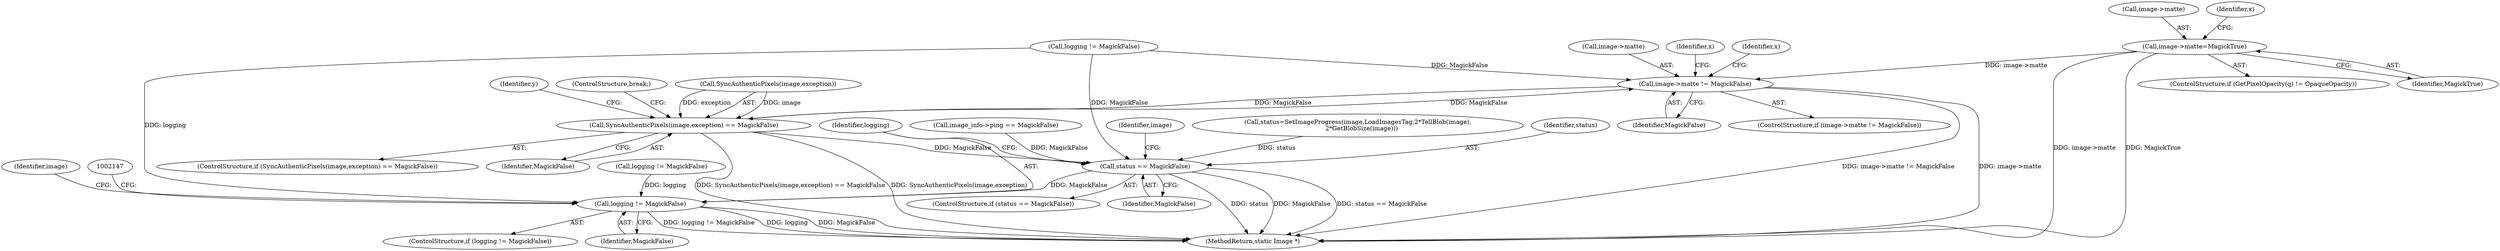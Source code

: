digraph "0_ImageMagick_72f5c8632bff2daf3c95005f9b4cf2982786b52a@pointer" {
"1001974" [label="(Call,image->matte=MagickTrue)"];
"1001914" [label="(Call,image->matte != MagickFalse)"];
"1001980" [label="(Call,SyncAuthenticPixels(image,exception) == MagickFalse)"];
"1002136" [label="(Call,status == MagickFalse)"];
"1002143" [label="(Call,logging != MagickFalse)"];
"1001921" [label="(Identifier,x)"];
"1002142" [label="(ControlStructure,if (logging != MagickFalse))"];
"1002145" [label="(Identifier,MagickFalse)"];
"1001913" [label="(ControlStructure,if (image->matte != MagickFalse))"];
"1002137" [label="(Identifier,status)"];
"1001843" [label="(Call,logging != MagickFalse)"];
"1001915" [label="(Call,image->matte)"];
"1001980" [label="(Call,SyncAuthenticPixels(image,exception) == MagickFalse)"];
"1001985" [label="(ControlStructure,break;)"];
"1002155" [label="(MethodReturn,static Image *)"];
"1001969" [label="(ControlStructure,if (GetPixelOpacity(q) != OpaqueOpacity))"];
"1001793" [label="(Call,image_info->ping == MagickFalse)"];
"1001685" [label="(Call,logging != MagickFalse)"];
"1002136" [label="(Call,status == MagickFalse)"];
"1002144" [label="(Identifier,logging)"];
"1002154" [label="(Identifier,image)"];
"1001981" [label="(Call,SyncAuthenticPixels(image,exception))"];
"1002141" [label="(Identifier,image)"];
"1001975" [label="(Call,image->matte)"];
"1001947" [label="(Identifier,x)"];
"1001886" [label="(Identifier,y)"];
"1001974" [label="(Call,image->matte=MagickTrue)"];
"1002138" [label="(Identifier,MagickFalse)"];
"1002135" [label="(ControlStructure,if (status == MagickFalse))"];
"1001914" [label="(Call,image->matte != MagickFalse)"];
"1001979" [label="(ControlStructure,if (SyncAuthenticPixels(image,exception) == MagickFalse))"];
"1001918" [label="(Identifier,MagickFalse)"];
"1002122" [label="(Call,status=SetImageProgress(image,LoadImagesTag,2*TellBlob(image),\n    2*GetBlobSize(image)))"];
"1001984" [label="(Identifier,MagickFalse)"];
"1002143" [label="(Call,logging != MagickFalse)"];
"1001978" [label="(Identifier,MagickTrue)"];
"1001958" [label="(Identifier,x)"];
"1001974" -> "1001969"  [label="AST: "];
"1001974" -> "1001978"  [label="CFG: "];
"1001975" -> "1001974"  [label="AST: "];
"1001978" -> "1001974"  [label="AST: "];
"1001958" -> "1001974"  [label="CFG: "];
"1001974" -> "1002155"  [label="DDG: image->matte"];
"1001974" -> "1002155"  [label="DDG: MagickTrue"];
"1001974" -> "1001914"  [label="DDG: image->matte"];
"1001914" -> "1001913"  [label="AST: "];
"1001914" -> "1001918"  [label="CFG: "];
"1001915" -> "1001914"  [label="AST: "];
"1001918" -> "1001914"  [label="AST: "];
"1001921" -> "1001914"  [label="CFG: "];
"1001947" -> "1001914"  [label="CFG: "];
"1001914" -> "1002155"  [label="DDG: image->matte != MagickFalse"];
"1001914" -> "1002155"  [label="DDG: image->matte"];
"1001843" -> "1001914"  [label="DDG: MagickFalse"];
"1001980" -> "1001914"  [label="DDG: MagickFalse"];
"1001914" -> "1001980"  [label="DDG: MagickFalse"];
"1001980" -> "1001979"  [label="AST: "];
"1001980" -> "1001984"  [label="CFG: "];
"1001981" -> "1001980"  [label="AST: "];
"1001984" -> "1001980"  [label="AST: "];
"1001985" -> "1001980"  [label="CFG: "];
"1001886" -> "1001980"  [label="CFG: "];
"1001980" -> "1002155"  [label="DDG: SyncAuthenticPixels(image,exception) == MagickFalse"];
"1001980" -> "1002155"  [label="DDG: SyncAuthenticPixels(image,exception)"];
"1001981" -> "1001980"  [label="DDG: image"];
"1001981" -> "1001980"  [label="DDG: exception"];
"1001980" -> "1002136"  [label="DDG: MagickFalse"];
"1002136" -> "1002135"  [label="AST: "];
"1002136" -> "1002138"  [label="CFG: "];
"1002137" -> "1002136"  [label="AST: "];
"1002138" -> "1002136"  [label="AST: "];
"1002141" -> "1002136"  [label="CFG: "];
"1002144" -> "1002136"  [label="CFG: "];
"1002136" -> "1002155"  [label="DDG: status"];
"1002136" -> "1002155"  [label="DDG: MagickFalse"];
"1002136" -> "1002155"  [label="DDG: status == MagickFalse"];
"1002122" -> "1002136"  [label="DDG: status"];
"1001793" -> "1002136"  [label="DDG: MagickFalse"];
"1001843" -> "1002136"  [label="DDG: MagickFalse"];
"1002136" -> "1002143"  [label="DDG: MagickFalse"];
"1002143" -> "1002142"  [label="AST: "];
"1002143" -> "1002145"  [label="CFG: "];
"1002144" -> "1002143"  [label="AST: "];
"1002145" -> "1002143"  [label="AST: "];
"1002147" -> "1002143"  [label="CFG: "];
"1002154" -> "1002143"  [label="CFG: "];
"1002143" -> "1002155"  [label="DDG: logging"];
"1002143" -> "1002155"  [label="DDG: MagickFalse"];
"1002143" -> "1002155"  [label="DDG: logging != MagickFalse"];
"1001685" -> "1002143"  [label="DDG: logging"];
"1001843" -> "1002143"  [label="DDG: logging"];
}

